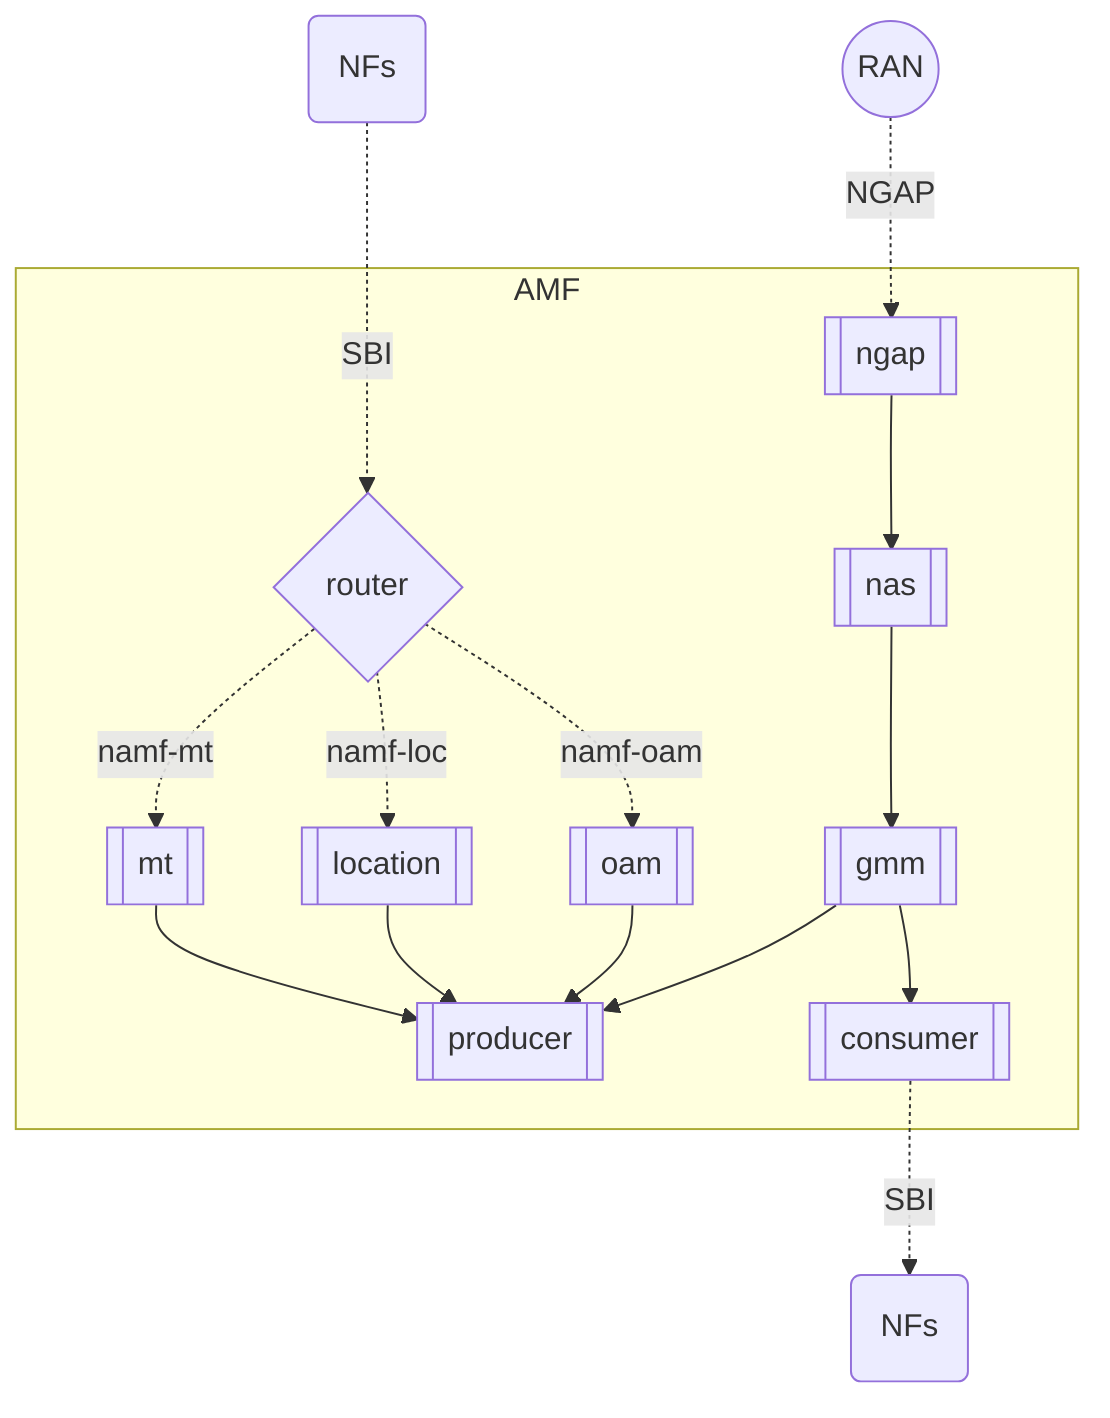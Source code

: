 graph TB
  subgraph AMF
    ngap[[ngap]]
    nas[[nas]]
    gmm[[gmm]]
    router{router}

    mt[[mt]]
    location[[location]]
    oam[[oam]]

    producer[[producer]]
    consumer[[consumer]]

    ngap --> nas
    nas --> gmm

    mt --> producer
    location --> producer
    oam --> producer

    gmm --> producer
    gmm --> consumer

    router -. namf-mt .-> mt
    router -. namf-loc .-> location
    router -. namf-oam .-> oam
  end

  RAN((RAN))
  NFs(NFs)
  oNFs(NFs)

  RAN -. NGAP .-> ngap
  NFs -. SBI ..-> router
  consumer -. SBI .-> oNFs